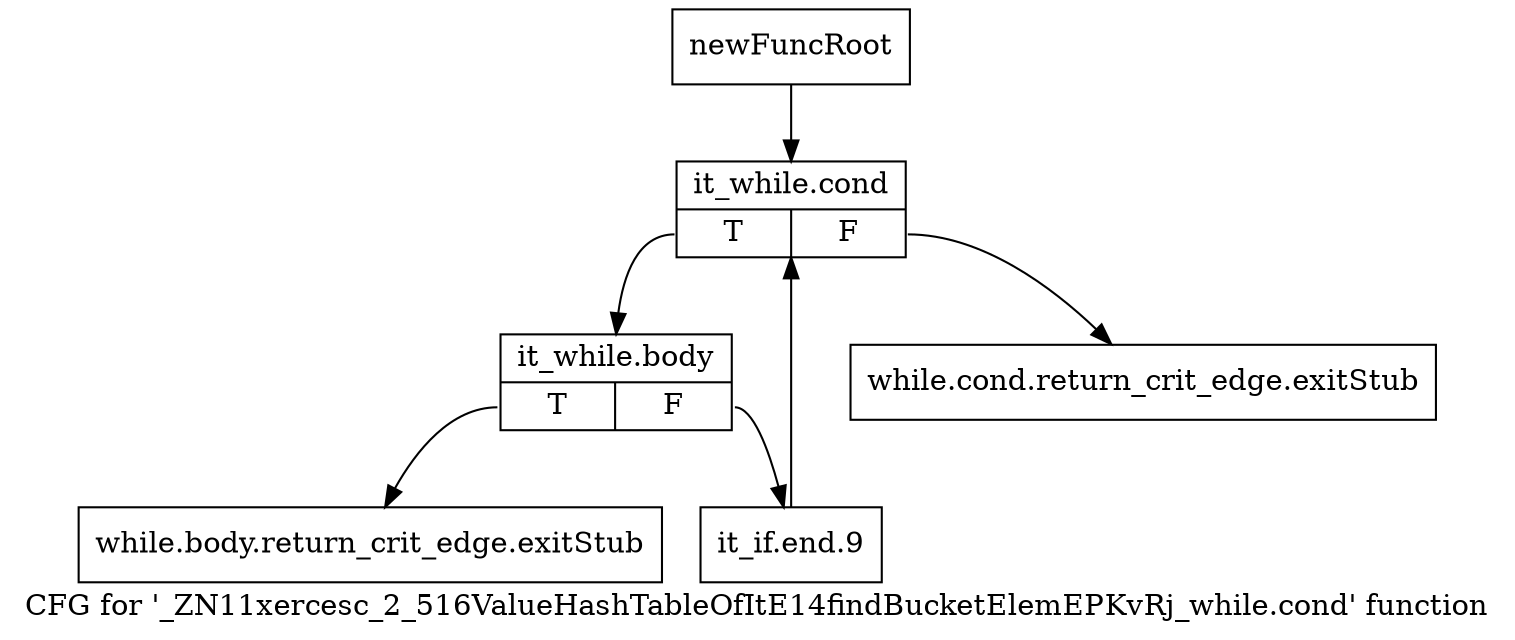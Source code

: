 digraph "CFG for '_ZN11xercesc_2_516ValueHashTableOfItE14findBucketElemEPKvRj_while.cond' function" {
	label="CFG for '_ZN11xercesc_2_516ValueHashTableOfItE14findBucketElemEPKvRj_while.cond' function";

	Node0x96b6e70 [shape=record,label="{newFuncRoot}"];
	Node0x96b6e70 -> Node0x96b6f60;
	Node0x96b6ec0 [shape=record,label="{while.cond.return_crit_edge.exitStub}"];
	Node0x96b6f10 [shape=record,label="{while.body.return_crit_edge.exitStub}"];
	Node0x96b6f60 [shape=record,label="{it_while.cond|{<s0>T|<s1>F}}"];
	Node0x96b6f60:s0 -> Node0x96b6fb0;
	Node0x96b6f60:s1 -> Node0x96b6ec0;
	Node0x96b6fb0 [shape=record,label="{it_while.body|{<s0>T|<s1>F}}"];
	Node0x96b6fb0:s0 -> Node0x96b6f10;
	Node0x96b6fb0:s1 -> Node0x96b7000;
	Node0x96b7000 [shape=record,label="{it_if.end.9}"];
	Node0x96b7000 -> Node0x96b6f60;
}
